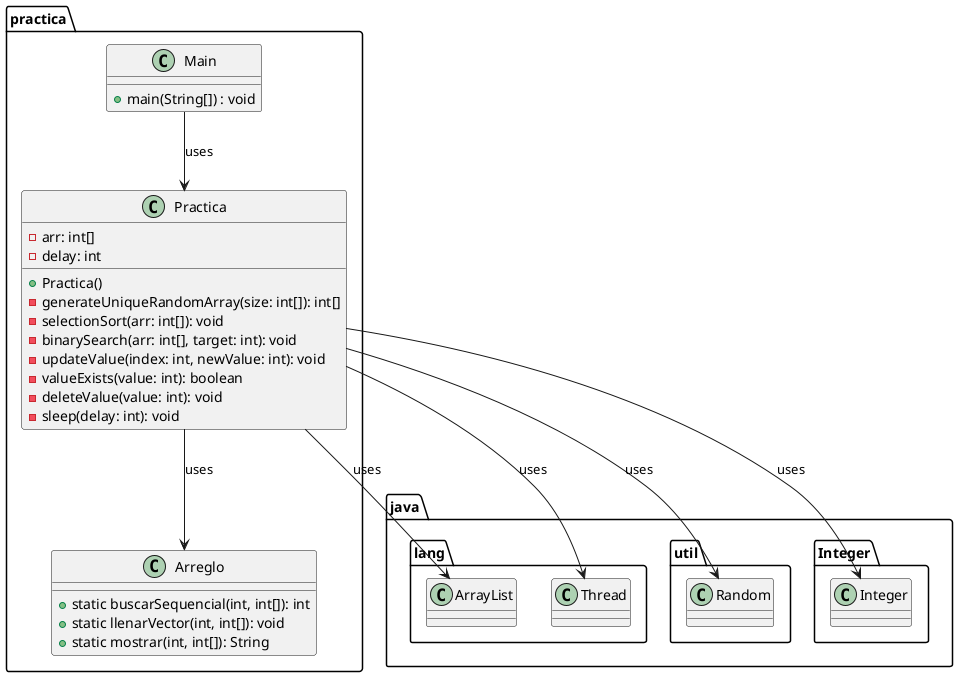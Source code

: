 @startuml

class practica.Practica {
    - arr: int[]
    - delay: int
    + Practica()
    - generateUniqueRandomArray(size: int[]): int[]
    - selectionSort(arr: int[]): void
    - binarySearch(arr: int[], target: int): void
    - updateValue(index: int, newValue: int): void
    - valueExists(value: int): boolean
    - deleteValue(value: int): void
    - sleep(delay: int): void
}

class practica.Arreglo {
    + static buscarSequencial(int, int[]): int
    + static llenarVector(int, int[]): void
    + static mostrar(int, int[]): String
}

class practica.Main {
    + main(String[]) : void
}
Practica --> Arreglo : uses
Practica --> java.lang.ArrayList : uses
Practica --> java.util.Random : uses
Practica --> java.Integer.Integer : uses
Practica --> java.lang.Thread : uses
Main --> Practica : uses
@enduml
